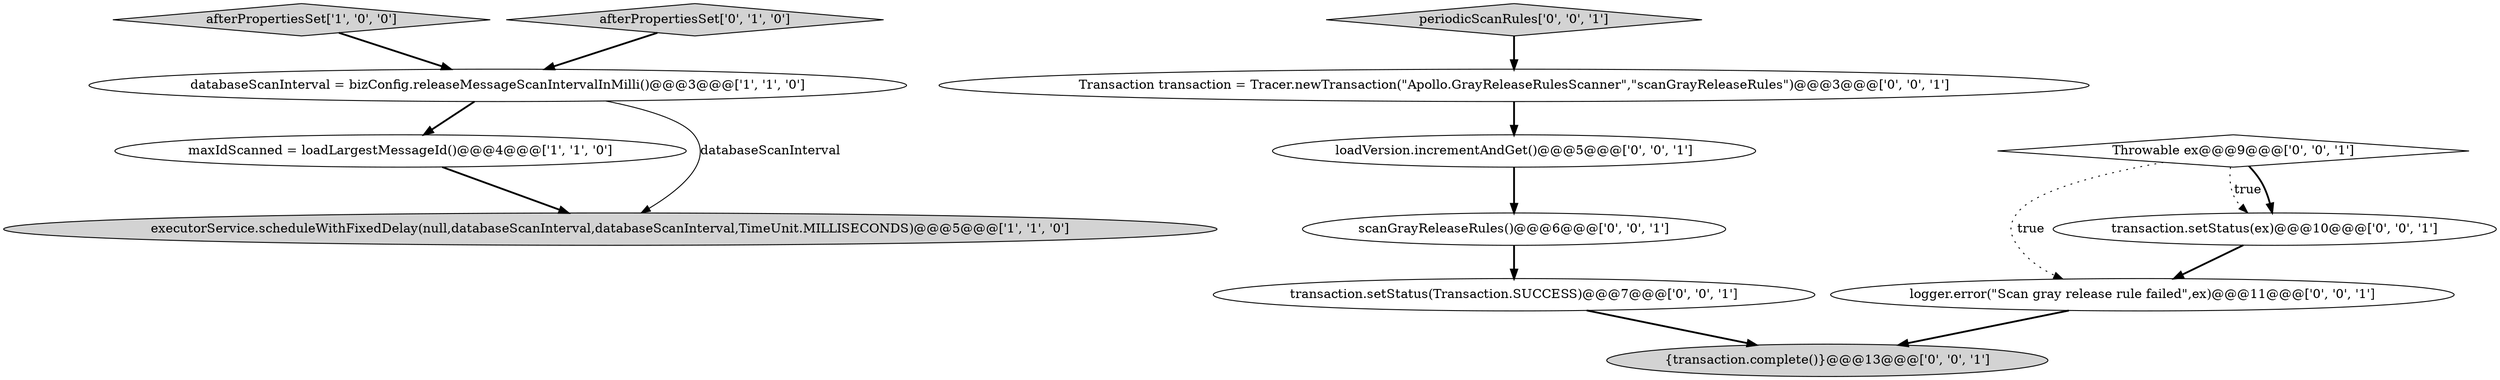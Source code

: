 digraph {
3 [style = filled, label = "afterPropertiesSet['1', '0', '0']", fillcolor = lightgray, shape = diamond image = "AAA0AAABBB1BBB"];
9 [style = filled, label = "{transaction.complete()}@@@13@@@['0', '0', '1']", fillcolor = lightgray, shape = ellipse image = "AAA0AAABBB3BBB"];
8 [style = filled, label = "Transaction transaction = Tracer.newTransaction(\"Apollo.GrayReleaseRulesScanner\",\"scanGrayReleaseRules\")@@@3@@@['0', '0', '1']", fillcolor = white, shape = ellipse image = "AAA0AAABBB3BBB"];
12 [style = filled, label = "transaction.setStatus(Transaction.SUCCESS)@@@7@@@['0', '0', '1']", fillcolor = white, shape = ellipse image = "AAA0AAABBB3BBB"];
0 [style = filled, label = "maxIdScanned = loadLargestMessageId()@@@4@@@['1', '1', '0']", fillcolor = white, shape = ellipse image = "AAA0AAABBB1BBB"];
10 [style = filled, label = "Throwable ex@@@9@@@['0', '0', '1']", fillcolor = white, shape = diamond image = "AAA0AAABBB3BBB"];
11 [style = filled, label = "loadVersion.incrementAndGet()@@@5@@@['0', '0', '1']", fillcolor = white, shape = ellipse image = "AAA0AAABBB3BBB"];
7 [style = filled, label = "logger.error(\"Scan gray release rule failed\",ex)@@@11@@@['0', '0', '1']", fillcolor = white, shape = ellipse image = "AAA0AAABBB3BBB"];
1 [style = filled, label = "databaseScanInterval = bizConfig.releaseMessageScanIntervalInMilli()@@@3@@@['1', '1', '0']", fillcolor = white, shape = ellipse image = "AAA0AAABBB1BBB"];
4 [style = filled, label = "afterPropertiesSet['0', '1', '0']", fillcolor = lightgray, shape = diamond image = "AAA0AAABBB2BBB"];
13 [style = filled, label = "transaction.setStatus(ex)@@@10@@@['0', '0', '1']", fillcolor = white, shape = ellipse image = "AAA0AAABBB3BBB"];
5 [style = filled, label = "scanGrayReleaseRules()@@@6@@@['0', '0', '1']", fillcolor = white, shape = ellipse image = "AAA0AAABBB3BBB"];
6 [style = filled, label = "periodicScanRules['0', '0', '1']", fillcolor = lightgray, shape = diamond image = "AAA0AAABBB3BBB"];
2 [style = filled, label = "executorService.scheduleWithFixedDelay(null,databaseScanInterval,databaseScanInterval,TimeUnit.MILLISECONDS)@@@5@@@['1', '1', '0']", fillcolor = lightgray, shape = ellipse image = "AAA0AAABBB1BBB"];
12->9 [style = bold, label=""];
8->11 [style = bold, label=""];
3->1 [style = bold, label=""];
5->12 [style = bold, label=""];
0->2 [style = bold, label=""];
10->13 [style = dotted, label="true"];
10->13 [style = bold, label=""];
13->7 [style = bold, label=""];
10->7 [style = dotted, label="true"];
6->8 [style = bold, label=""];
1->2 [style = solid, label="databaseScanInterval"];
4->1 [style = bold, label=""];
7->9 [style = bold, label=""];
1->0 [style = bold, label=""];
11->5 [style = bold, label=""];
}
